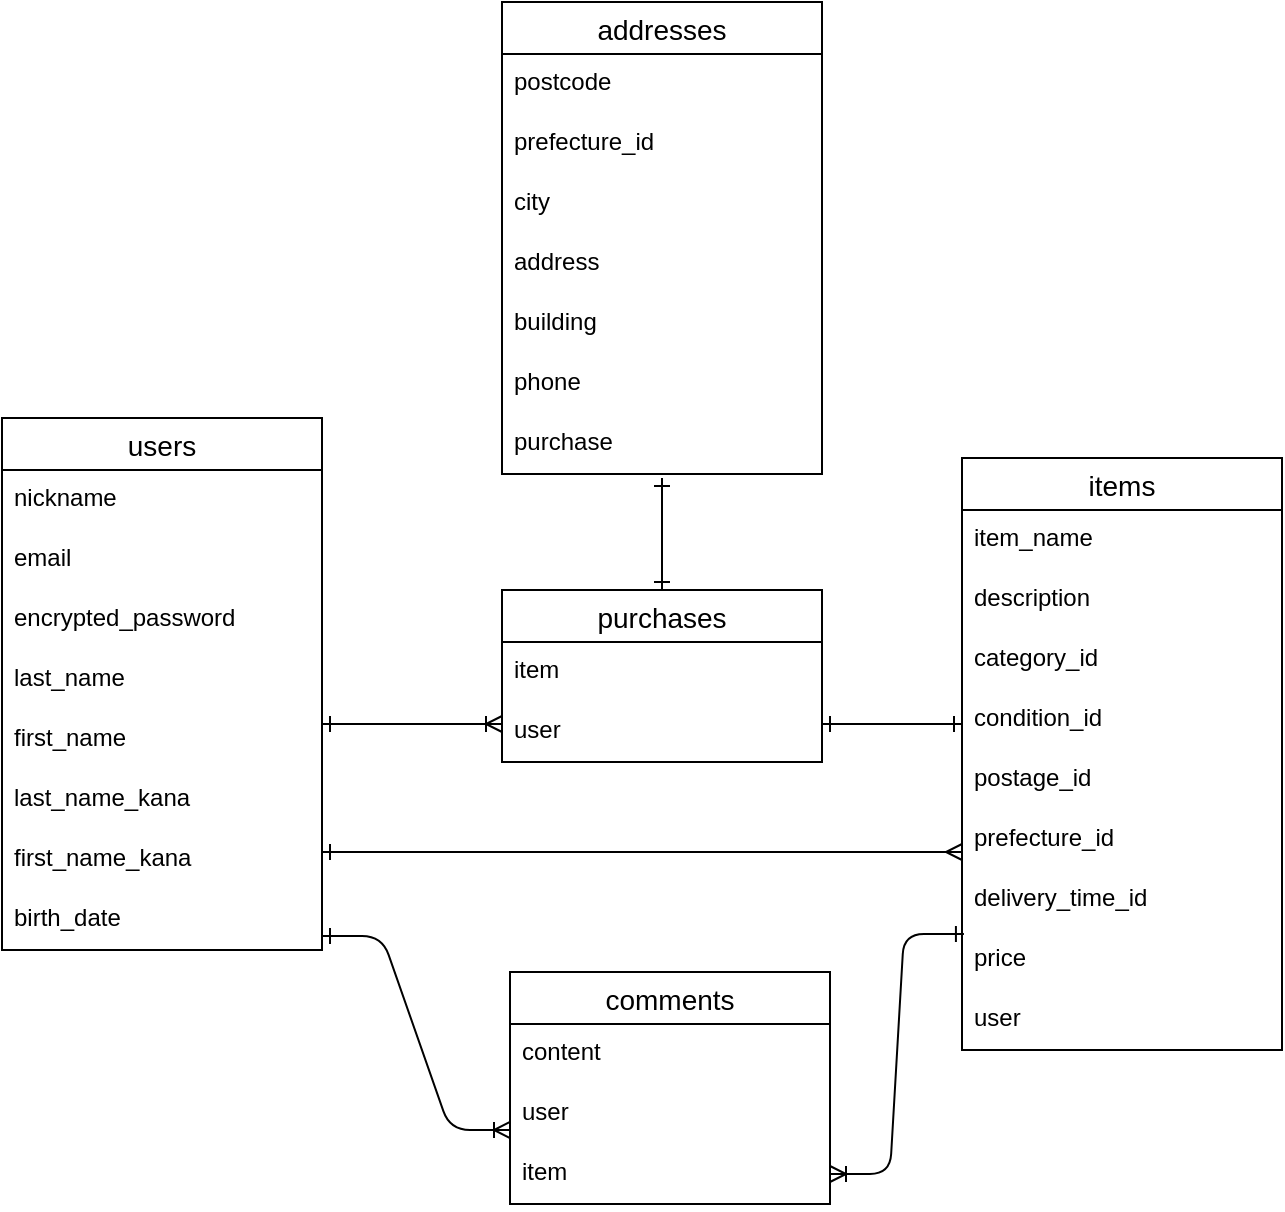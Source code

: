 <mxfile>
    <diagram id="lkUyXCJ1Ss1hqeftNQVT" name="ページ1">
        <mxGraphModel dx="687" dy="622" grid="1" gridSize="10" guides="1" tooltips="1" connect="1" arrows="1" fold="1" page="1" pageScale="1" pageWidth="827" pageHeight="1169" math="0" shadow="0">
            <root>
                <mxCell id="0"/>
                <mxCell id="1" parent="0"/>
                <mxCell id="lRmEYS1jFtY0Iwx5aRh0-1" value="users" style="swimlane;fontStyle=0;childLayout=stackLayout;horizontal=1;startSize=26;horizontalStack=0;resizeParent=1;resizeParentMax=0;resizeLast=0;collapsible=1;marginBottom=0;align=center;fontSize=14;" vertex="1" parent="1">
                    <mxGeometry x="100" y="460" width="160" height="266" as="geometry">
                        <mxRectangle x="40" y="90" width="70" height="30" as="alternateBounds"/>
                    </mxGeometry>
                </mxCell>
                <mxCell id="lRmEYS1jFtY0Iwx5aRh0-16" value="nickname" style="text;strokeColor=none;fillColor=none;spacingLeft=4;spacingRight=4;overflow=hidden;rotatable=0;points=[[0,0.5],[1,0.5]];portConstraint=eastwest;fontSize=12;" vertex="1" parent="lRmEYS1jFtY0Iwx5aRh0-1">
                    <mxGeometry y="26" width="160" height="30" as="geometry"/>
                </mxCell>
                <mxCell id="lRmEYS1jFtY0Iwx5aRh0-2" value="email" style="text;strokeColor=none;fillColor=none;spacingLeft=4;spacingRight=4;overflow=hidden;rotatable=0;points=[[0,0.5],[1,0.5]];portConstraint=eastwest;fontSize=12;" vertex="1" parent="lRmEYS1jFtY0Iwx5aRh0-1">
                    <mxGeometry y="56" width="160" height="30" as="geometry"/>
                </mxCell>
                <mxCell id="lRmEYS1jFtY0Iwx5aRh0-4" value="encrypted_password" style="text;strokeColor=none;fillColor=none;spacingLeft=4;spacingRight=4;overflow=hidden;rotatable=0;points=[[0,0.5],[1,0.5]];portConstraint=eastwest;fontSize=12;" vertex="1" parent="lRmEYS1jFtY0Iwx5aRh0-1">
                    <mxGeometry y="86" width="160" height="30" as="geometry"/>
                </mxCell>
                <mxCell id="lRmEYS1jFtY0Iwx5aRh0-65" value="last_name" style="text;strokeColor=none;fillColor=none;spacingLeft=4;spacingRight=4;overflow=hidden;rotatable=0;points=[[0,0.5],[1,0.5]];portConstraint=eastwest;fontSize=12;" vertex="1" parent="lRmEYS1jFtY0Iwx5aRh0-1">
                    <mxGeometry y="116" width="160" height="30" as="geometry"/>
                </mxCell>
                <mxCell id="lRmEYS1jFtY0Iwx5aRh0-62" value="first_name" style="text;strokeColor=none;fillColor=none;spacingLeft=4;spacingRight=4;overflow=hidden;rotatable=0;points=[[0,0.5],[1,0.5]];portConstraint=eastwest;fontSize=12;" vertex="1" parent="lRmEYS1jFtY0Iwx5aRh0-1">
                    <mxGeometry y="146" width="160" height="30" as="geometry"/>
                </mxCell>
                <mxCell id="lRmEYS1jFtY0Iwx5aRh0-63" value="last_name_kana" style="text;strokeColor=none;fillColor=none;spacingLeft=4;spacingRight=4;overflow=hidden;rotatable=0;points=[[0,0.5],[1,0.5]];portConstraint=eastwest;fontSize=12;" vertex="1" parent="lRmEYS1jFtY0Iwx5aRh0-1">
                    <mxGeometry y="176" width="160" height="30" as="geometry"/>
                </mxCell>
                <mxCell id="lRmEYS1jFtY0Iwx5aRh0-64" value="first_name_kana" style="text;strokeColor=none;fillColor=none;spacingLeft=4;spacingRight=4;overflow=hidden;rotatable=0;points=[[0,0.5],[1,0.5]];portConstraint=eastwest;fontSize=12;" vertex="1" parent="lRmEYS1jFtY0Iwx5aRh0-1">
                    <mxGeometry y="206" width="160" height="30" as="geometry"/>
                </mxCell>
                <mxCell id="lRmEYS1jFtY0Iwx5aRh0-66" value="birth_date" style="text;strokeColor=none;fillColor=none;spacingLeft=4;spacingRight=4;overflow=hidden;rotatable=0;points=[[0,0.5],[1,0.5]];portConstraint=eastwest;fontSize=12;" vertex="1" parent="lRmEYS1jFtY0Iwx5aRh0-1">
                    <mxGeometry y="236" width="160" height="30" as="geometry"/>
                </mxCell>
                <mxCell id="lRmEYS1jFtY0Iwx5aRh0-17" value="items" style="swimlane;fontStyle=0;childLayout=stackLayout;horizontal=1;startSize=26;horizontalStack=0;resizeParent=1;resizeParentMax=0;resizeLast=0;collapsible=1;marginBottom=0;align=center;fontSize=14;" vertex="1" parent="1">
                    <mxGeometry x="580" y="480" width="160" height="296" as="geometry"/>
                </mxCell>
                <mxCell id="lRmEYS1jFtY0Iwx5aRh0-18" value="item_name" style="text;strokeColor=none;fillColor=none;spacingLeft=4;spacingRight=4;overflow=hidden;rotatable=0;points=[[0,0.5],[1,0.5]];portConstraint=eastwest;fontSize=12;" vertex="1" parent="lRmEYS1jFtY0Iwx5aRh0-17">
                    <mxGeometry y="26" width="160" height="30" as="geometry"/>
                </mxCell>
                <mxCell id="lRmEYS1jFtY0Iwx5aRh0-19" value="description" style="text;strokeColor=none;fillColor=none;spacingLeft=4;spacingRight=4;overflow=hidden;rotatable=0;points=[[0,0.5],[1,0.5]];portConstraint=eastwest;fontSize=12;" vertex="1" parent="lRmEYS1jFtY0Iwx5aRh0-17">
                    <mxGeometry y="56" width="160" height="30" as="geometry"/>
                </mxCell>
                <mxCell id="lRmEYS1jFtY0Iwx5aRh0-20" value="category_id" style="text;strokeColor=none;fillColor=none;spacingLeft=4;spacingRight=4;overflow=hidden;rotatable=0;points=[[0,0.5],[1,0.5]];portConstraint=eastwest;fontSize=12;" vertex="1" parent="lRmEYS1jFtY0Iwx5aRh0-17">
                    <mxGeometry y="86" width="160" height="30" as="geometry"/>
                </mxCell>
                <mxCell id="lRmEYS1jFtY0Iwx5aRh0-30" value="condition_id" style="text;strokeColor=none;fillColor=none;spacingLeft=4;spacingRight=4;overflow=hidden;rotatable=0;points=[[0,0.5],[1,0.5]];portConstraint=eastwest;fontSize=12;" vertex="1" parent="lRmEYS1jFtY0Iwx5aRh0-17">
                    <mxGeometry y="116" width="160" height="30" as="geometry"/>
                </mxCell>
                <mxCell id="lRmEYS1jFtY0Iwx5aRh0-67" value="postage_id" style="text;strokeColor=none;fillColor=none;spacingLeft=4;spacingRight=4;overflow=hidden;rotatable=0;points=[[0,0.5],[1,0.5]];portConstraint=eastwest;fontSize=12;" vertex="1" parent="lRmEYS1jFtY0Iwx5aRh0-17">
                    <mxGeometry y="146" width="160" height="30" as="geometry"/>
                </mxCell>
                <mxCell id="lRmEYS1jFtY0Iwx5aRh0-68" value="prefecture_id" style="text;strokeColor=none;fillColor=none;spacingLeft=4;spacingRight=4;overflow=hidden;rotatable=0;points=[[0,0.5],[1,0.5]];portConstraint=eastwest;fontSize=12;" vertex="1" parent="lRmEYS1jFtY0Iwx5aRh0-17">
                    <mxGeometry y="176" width="160" height="30" as="geometry"/>
                </mxCell>
                <mxCell id="lRmEYS1jFtY0Iwx5aRh0-69" value="delivery_time_id" style="text;strokeColor=none;fillColor=none;spacingLeft=4;spacingRight=4;overflow=hidden;rotatable=0;points=[[0,0.5],[1,0.5]];portConstraint=eastwest;fontSize=12;" vertex="1" parent="lRmEYS1jFtY0Iwx5aRh0-17">
                    <mxGeometry y="206" width="160" height="30" as="geometry"/>
                </mxCell>
                <mxCell id="lRmEYS1jFtY0Iwx5aRh0-70" value="price" style="text;strokeColor=none;fillColor=none;spacingLeft=4;spacingRight=4;overflow=hidden;rotatable=0;points=[[0,0.5],[1,0.5]];portConstraint=eastwest;fontSize=12;" vertex="1" parent="lRmEYS1jFtY0Iwx5aRh0-17">
                    <mxGeometry y="236" width="160" height="30" as="geometry"/>
                </mxCell>
                <mxCell id="lRmEYS1jFtY0Iwx5aRh0-72" value="user" style="text;strokeColor=none;fillColor=none;spacingLeft=4;spacingRight=4;overflow=hidden;rotatable=0;points=[[0,0.5],[1,0.5]];portConstraint=eastwest;fontSize=12;" vertex="1" parent="lRmEYS1jFtY0Iwx5aRh0-17">
                    <mxGeometry y="266" width="160" height="30" as="geometry"/>
                </mxCell>
                <mxCell id="lRmEYS1jFtY0Iwx5aRh0-21" style="edgeStyle=none;html=1;exitX=1;exitY=0.5;exitDx=0;exitDy=0;endArrow=ERmany;endFill=0;startArrow=ERone;startFill=0;arcSize=30;entryX=0;entryY=0.5;entryDx=0;entryDy=0;" edge="1" parent="1">
                    <mxGeometry relative="1" as="geometry">
                        <mxPoint x="580" y="677" as="targetPoint"/>
                        <mxPoint x="260" y="677" as="sourcePoint"/>
                    </mxGeometry>
                </mxCell>
                <mxCell id="lRmEYS1jFtY0Iwx5aRh0-22" value="comments" style="swimlane;fontStyle=0;childLayout=stackLayout;horizontal=1;startSize=26;horizontalStack=0;resizeParent=1;resizeParentMax=0;resizeLast=0;collapsible=1;marginBottom=0;align=center;fontSize=14;" vertex="1" parent="1">
                    <mxGeometry x="354" y="737" width="160" height="116" as="geometry"/>
                </mxCell>
                <mxCell id="lRmEYS1jFtY0Iwx5aRh0-23" value="content" style="text;strokeColor=none;fillColor=none;spacingLeft=4;spacingRight=4;overflow=hidden;rotatable=0;points=[[0,0.5],[1,0.5]];portConstraint=eastwest;fontSize=12;" vertex="1" parent="lRmEYS1jFtY0Iwx5aRh0-22">
                    <mxGeometry y="26" width="160" height="30" as="geometry"/>
                </mxCell>
                <mxCell id="lRmEYS1jFtY0Iwx5aRh0-24" value="user" style="text;strokeColor=none;fillColor=none;spacingLeft=4;spacingRight=4;overflow=hidden;rotatable=0;points=[[0,0.5],[1,0.5]];portConstraint=eastwest;fontSize=12;" vertex="1" parent="lRmEYS1jFtY0Iwx5aRh0-22">
                    <mxGeometry y="56" width="160" height="30" as="geometry"/>
                </mxCell>
                <mxCell id="lRmEYS1jFtY0Iwx5aRh0-25" value="item" style="text;strokeColor=none;fillColor=none;spacingLeft=4;spacingRight=4;overflow=hidden;rotatable=0;points=[[0,0.5],[1,0.5]];portConstraint=eastwest;fontSize=12;" vertex="1" parent="lRmEYS1jFtY0Iwx5aRh0-22">
                    <mxGeometry y="86" width="160" height="30" as="geometry"/>
                </mxCell>
                <mxCell id="lRmEYS1jFtY0Iwx5aRh0-26" value="" style="edgeStyle=entityRelationEdgeStyle;fontSize=12;html=1;endArrow=ERoneToMany;strokeWidth=1;entryX=0;entryY=0.5;entryDx=0;entryDy=0;startArrow=ERone;startFill=0;" edge="1" parent="1">
                    <mxGeometry width="100" height="100" relative="1" as="geometry">
                        <mxPoint x="260" y="719" as="sourcePoint"/>
                        <mxPoint x="354" y="816" as="targetPoint"/>
                    </mxGeometry>
                </mxCell>
                <mxCell id="lRmEYS1jFtY0Iwx5aRh0-27" value="" style="edgeStyle=entityRelationEdgeStyle;fontSize=12;html=1;endArrow=ERoneToMany;strokeWidth=1;exitX=0.006;exitY=1.067;exitDx=0;exitDy=0;exitPerimeter=0;entryX=1;entryY=0.5;entryDx=0;entryDy=0;startArrow=ERone;startFill=0;" edge="1" parent="1" source="lRmEYS1jFtY0Iwx5aRh0-69" target="lRmEYS1jFtY0Iwx5aRh0-25">
                    <mxGeometry width="100" height="100" relative="1" as="geometry">
                        <mxPoint x="520" y="568" as="sourcePoint"/>
                        <mxPoint x="520" y="847" as="targetPoint"/>
                    </mxGeometry>
                </mxCell>
                <mxCell id="lRmEYS1jFtY0Iwx5aRh0-31" value="purchases" style="swimlane;fontStyle=0;childLayout=stackLayout;horizontal=1;startSize=26;horizontalStack=0;resizeParent=1;resizeParentMax=0;resizeLast=0;collapsible=1;marginBottom=0;align=center;fontSize=14;" vertex="1" parent="1">
                    <mxGeometry x="350" y="546" width="160" height="86" as="geometry"/>
                </mxCell>
                <mxCell id="lRmEYS1jFtY0Iwx5aRh0-32" value="item" style="text;strokeColor=none;fillColor=none;spacingLeft=4;spacingRight=4;overflow=hidden;rotatable=0;points=[[0,0.5],[1,0.5]];portConstraint=eastwest;fontSize=12;" vertex="1" parent="lRmEYS1jFtY0Iwx5aRh0-31">
                    <mxGeometry y="26" width="160" height="30" as="geometry"/>
                </mxCell>
                <mxCell id="lRmEYS1jFtY0Iwx5aRh0-33" value="user" style="text;strokeColor=none;fillColor=none;spacingLeft=4;spacingRight=4;overflow=hidden;rotatable=0;points=[[0,0.5],[1,0.5]];portConstraint=eastwest;fontSize=12;" vertex="1" parent="lRmEYS1jFtY0Iwx5aRh0-31">
                    <mxGeometry y="56" width="160" height="30" as="geometry"/>
                </mxCell>
                <mxCell id="lRmEYS1jFtY0Iwx5aRh0-35" value="" style="edgeStyle=entityRelationEdgeStyle;fontSize=12;html=1;endArrow=ERoneToMany;strokeWidth=1;entryX=0;entryY=0.5;entryDx=0;entryDy=0;startArrow=ERone;startFill=0;" edge="1" parent="1">
                    <mxGeometry width="100" height="100" relative="1" as="geometry">
                        <mxPoint x="260" y="613" as="sourcePoint"/>
                        <mxPoint x="350" y="613" as="targetPoint"/>
                    </mxGeometry>
                </mxCell>
                <mxCell id="lRmEYS1jFtY0Iwx5aRh0-37" value="" style="edgeStyle=entityRelationEdgeStyle;fontSize=12;html=1;endArrow=ERone;strokeWidth=1;exitX=1;exitY=0.5;exitDx=0;exitDy=0;endFill=0;startArrow=ERone;startFill=0;" edge="1" parent="1">
                    <mxGeometry width="100" height="100" relative="1" as="geometry">
                        <mxPoint x="510" y="613" as="sourcePoint"/>
                        <mxPoint x="580" y="613" as="targetPoint"/>
                    </mxGeometry>
                </mxCell>
                <mxCell id="lRmEYS1jFtY0Iwx5aRh0-38" value="addresses" style="swimlane;fontStyle=0;childLayout=stackLayout;horizontal=1;startSize=26;horizontalStack=0;resizeParent=1;resizeParentMax=0;resizeLast=0;collapsible=1;marginBottom=0;align=center;fontSize=14;" vertex="1" parent="1">
                    <mxGeometry x="350" y="252" width="160" height="236" as="geometry"/>
                </mxCell>
                <mxCell id="lRmEYS1jFtY0Iwx5aRh0-50" value="postcode" style="text;strokeColor=none;fillColor=none;spacingLeft=4;spacingRight=4;overflow=hidden;rotatable=0;points=[[0,0.5],[1,0.5]];portConstraint=eastwest;fontSize=12;" vertex="1" parent="lRmEYS1jFtY0Iwx5aRh0-38">
                    <mxGeometry y="26" width="160" height="30" as="geometry"/>
                </mxCell>
                <mxCell id="lRmEYS1jFtY0Iwx5aRh0-51" value="prefecture_id" style="text;strokeColor=none;fillColor=none;spacingLeft=4;spacingRight=4;overflow=hidden;rotatable=0;points=[[0,0.5],[1,0.5]];portConstraint=eastwest;fontSize=12;" vertex="1" parent="lRmEYS1jFtY0Iwx5aRh0-38">
                    <mxGeometry y="56" width="160" height="30" as="geometry"/>
                </mxCell>
                <mxCell id="lRmEYS1jFtY0Iwx5aRh0-39" value="city" style="text;strokeColor=none;fillColor=none;spacingLeft=4;spacingRight=4;overflow=hidden;rotatable=0;points=[[0,0.5],[1,0.5]];portConstraint=eastwest;fontSize=12;" vertex="1" parent="lRmEYS1jFtY0Iwx5aRh0-38">
                    <mxGeometry y="86" width="160" height="30" as="geometry"/>
                </mxCell>
                <mxCell id="lRmEYS1jFtY0Iwx5aRh0-40" value="address" style="text;strokeColor=none;fillColor=none;spacingLeft=4;spacingRight=4;overflow=hidden;rotatable=0;points=[[0,0.5],[1,0.5]];portConstraint=eastwest;fontSize=12;" vertex="1" parent="lRmEYS1jFtY0Iwx5aRh0-38">
                    <mxGeometry y="116" width="160" height="30" as="geometry"/>
                </mxCell>
                <mxCell id="lRmEYS1jFtY0Iwx5aRh0-41" value="building" style="text;strokeColor=none;fillColor=none;spacingLeft=4;spacingRight=4;overflow=hidden;rotatable=0;points=[[0,0.5],[1,0.5]];portConstraint=eastwest;fontSize=12;" vertex="1" parent="lRmEYS1jFtY0Iwx5aRh0-38">
                    <mxGeometry y="146" width="160" height="30" as="geometry"/>
                </mxCell>
                <mxCell id="lRmEYS1jFtY0Iwx5aRh0-49" value="phone" style="text;strokeColor=none;fillColor=none;spacingLeft=4;spacingRight=4;overflow=hidden;rotatable=0;points=[[0,0.5],[1,0.5]];portConstraint=eastwest;fontSize=12;" vertex="1" parent="lRmEYS1jFtY0Iwx5aRh0-38">
                    <mxGeometry y="176" width="160" height="30" as="geometry"/>
                </mxCell>
                <mxCell id="lRmEYS1jFtY0Iwx5aRh0-59" value="purchase" style="text;strokeColor=none;fillColor=none;spacingLeft=4;spacingRight=4;overflow=hidden;rotatable=0;points=[[0,0.5],[1,0.5]];portConstraint=eastwest;fontSize=12;" vertex="1" parent="lRmEYS1jFtY0Iwx5aRh0-38">
                    <mxGeometry y="206" width="160" height="30" as="geometry"/>
                </mxCell>
                <mxCell id="lRmEYS1jFtY0Iwx5aRh0-57" value="" style="endArrow=ERone;html=1;rounded=0;strokeWidth=1;entryX=0.5;entryY=0;entryDx=0;entryDy=0;endFill=0;startArrow=ERone;startFill=0;" edge="1" parent="1" target="lRmEYS1jFtY0Iwx5aRh0-31">
                    <mxGeometry relative="1" as="geometry">
                        <mxPoint x="430" y="490" as="sourcePoint"/>
                        <mxPoint x="410" y="530" as="targetPoint"/>
                    </mxGeometry>
                </mxCell>
            </root>
        </mxGraphModel>
    </diagram>
</mxfile>